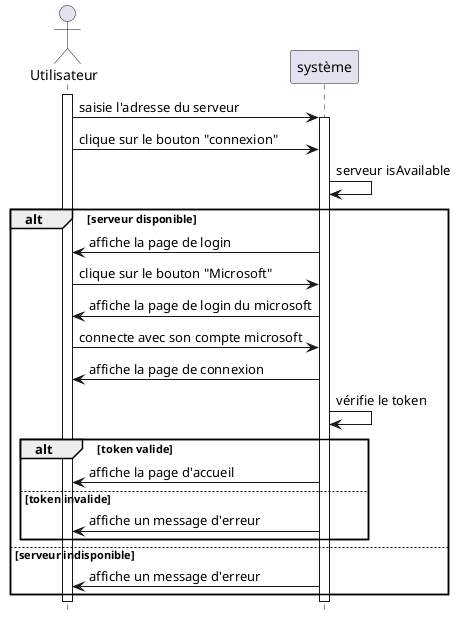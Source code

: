 @startuml auth_OIDC

hide footbox


actor "Utilisateur" as user
participant "système" as system

activate user
user -> system : saisie l'adresse du serveur
activate system
user -> system : clique sur le bouton "connexion"
system -> system : serveur isAvailable
alt serveur disponible
    system -> user : affiche la page de login
    user -> system : clique sur le bouton "Microsoft"
    system -> user : affiche la page de login du microsoft
    user -> system : connecte avec son compte microsoft
    system -> user : affiche la page de connexion 
    system -> system : vérifie le token
    alt token valide
        system -> user : affiche la page d'accueil
    else token invalide
        system -> user : affiche un message d'erreur
    end
else serveur indisponible
    system -> user : affiche un message d'erreur
end
deactivate system
deactivate user
